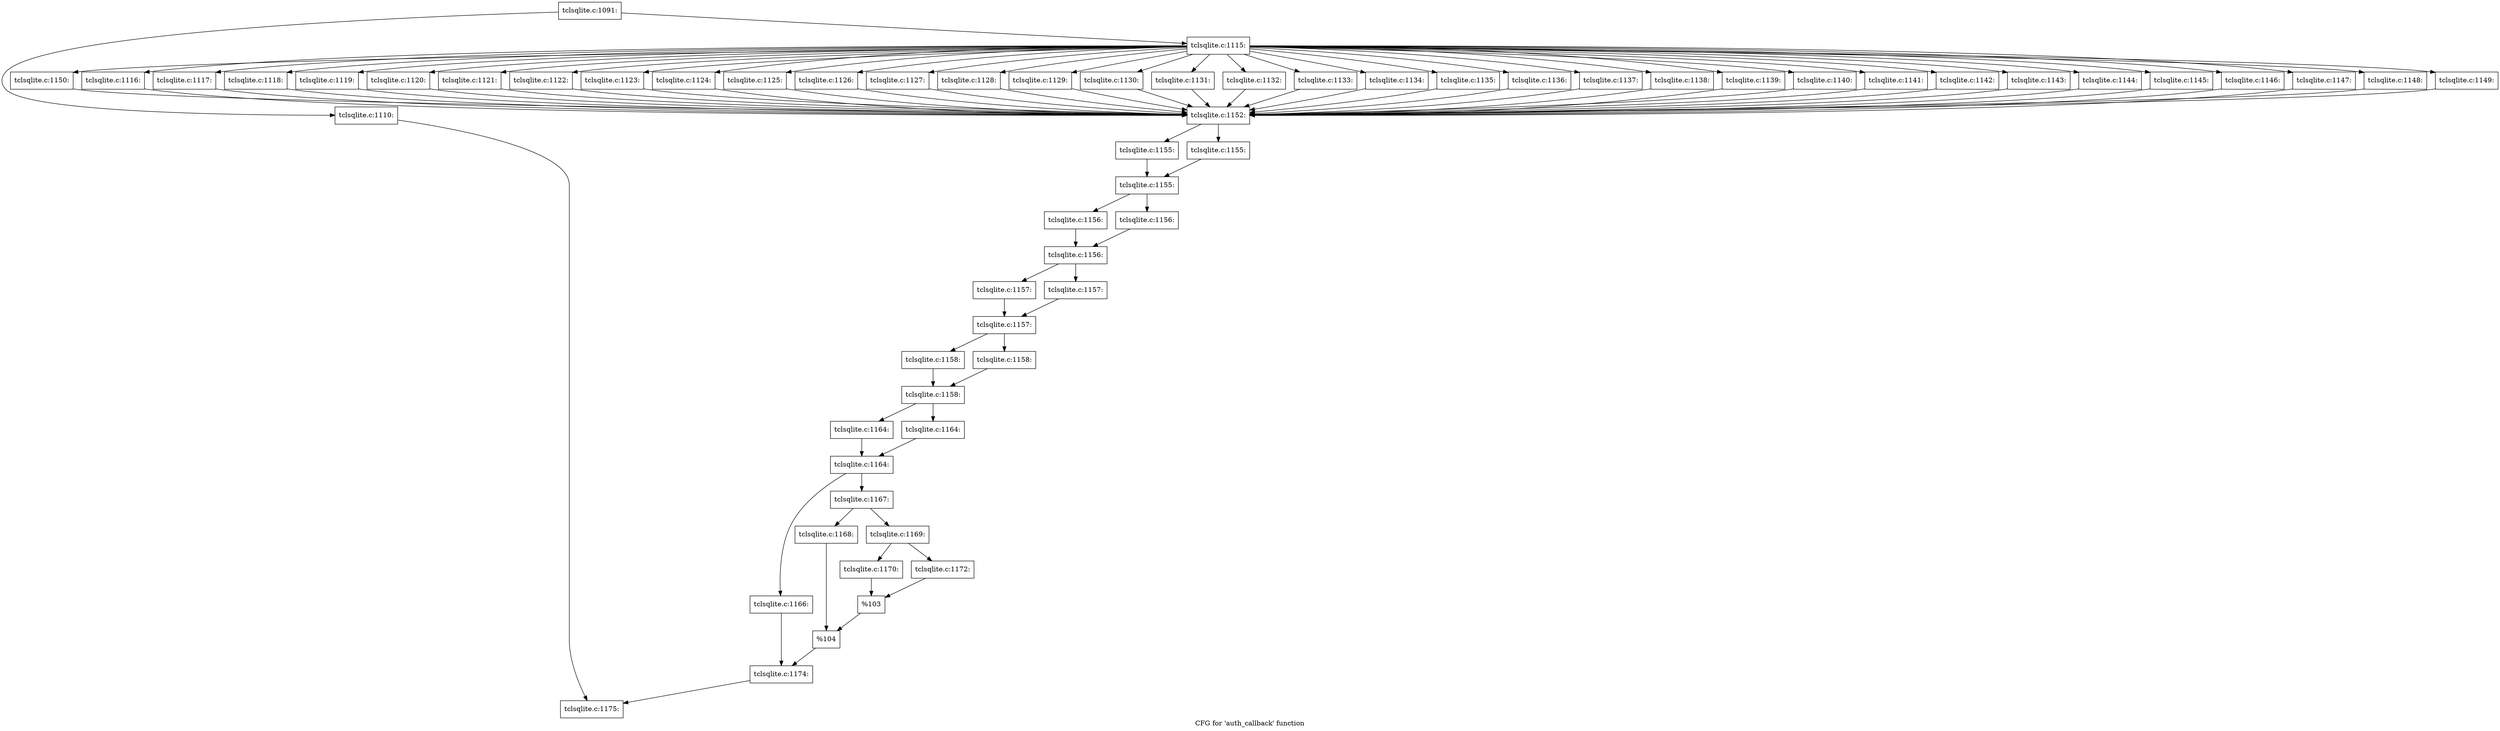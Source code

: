 digraph "CFG for 'auth_callback' function" {
	label="CFG for 'auth_callback' function";

	Node0x55a73590c000 [shape=record,label="{tclsqlite.c:1091:}"];
	Node0x55a73590c000 -> Node0x55a735960330;
	Node0x55a73590c000 -> Node0x55a735960380;
	Node0x55a735960330 [shape=record,label="{tclsqlite.c:1110:}"];
	Node0x55a735960330 -> Node0x55a73598c2c0;
	Node0x55a735960380 [shape=record,label="{tclsqlite.c:1115:}"];
	Node0x55a735960380 -> Node0x55a735961aa0;
	Node0x55a735960380 -> Node0x55a735961e80;
	Node0x55a735960380 -> Node0x55a735962230;
	Node0x55a735960380 -> Node0x55a735a29be0;
	Node0x55a735960380 -> Node0x55a735a29f90;
	Node0x55a735960380 -> Node0x55a735a2a350;
	Node0x55a735960380 -> Node0x55a735a2a710;
	Node0x55a735960380 -> Node0x55a735a2aad0;
	Node0x55a735960380 -> Node0x55a73594ab10;
	Node0x55a735960380 -> Node0x55a73594aec0;
	Node0x55a735960380 -> Node0x55a735a2be10;
	Node0x55a735960380 -> Node0x55a735a2c1c0;
	Node0x55a735960380 -> Node0x55a735a2cdc0;
	Node0x55a735960380 -> Node0x55a735a2d170;
	Node0x55a735960380 -> Node0x55a735a2d520;
	Node0x55a735960380 -> Node0x55a73594b960;
	Node0x55a735960380 -> Node0x55a73594bd20;
	Node0x55a735960380 -> Node0x55a73594c0d0;
	Node0x55a735960380 -> Node0x55a73594c480;
	Node0x55a735960380 -> Node0x55a73594c830;
	Node0x55a735960380 -> Node0x55a73594cbe0;
	Node0x55a735960380 -> Node0x55a73594cf90;
	Node0x55a735960380 -> Node0x55a73594d2d0;
	Node0x55a735960380 -> Node0x55a735a31260;
	Node0x55a735960380 -> Node0x55a735a31610;
	Node0x55a735960380 -> Node0x55a735a319c0;
	Node0x55a735960380 -> Node0x55a735a31d70;
	Node0x55a735960380 -> Node0x55a735a32120;
	Node0x55a735960380 -> Node0x55a735a324d0;
	Node0x55a735960380 -> Node0x55a735a32880;
	Node0x55a735960380 -> Node0x55a735a32c30;
	Node0x55a735960380 -> Node0x55a735a32fe0;
	Node0x55a735960380 -> Node0x55a735a33390;
	Node0x55a735960380 -> Node0x55a735a33740;
	Node0x55a735960380 -> Node0x55a735a2c570;
	Node0x55a735961e80 [shape=record,label="{tclsqlite.c:1116:}"];
	Node0x55a735961e80 -> Node0x55a7359619b0;
	Node0x55a735962230 [shape=record,label="{tclsqlite.c:1117:}"];
	Node0x55a735962230 -> Node0x55a7359619b0;
	Node0x55a735a29be0 [shape=record,label="{tclsqlite.c:1118:}"];
	Node0x55a735a29be0 -> Node0x55a7359619b0;
	Node0x55a735a29f90 [shape=record,label="{tclsqlite.c:1119:}"];
	Node0x55a735a29f90 -> Node0x55a7359619b0;
	Node0x55a735a2a350 [shape=record,label="{tclsqlite.c:1120:}"];
	Node0x55a735a2a350 -> Node0x55a7359619b0;
	Node0x55a735a2a710 [shape=record,label="{tclsqlite.c:1121:}"];
	Node0x55a735a2a710 -> Node0x55a7359619b0;
	Node0x55a735a2aad0 [shape=record,label="{tclsqlite.c:1122:}"];
	Node0x55a735a2aad0 -> Node0x55a7359619b0;
	Node0x55a73594ab10 [shape=record,label="{tclsqlite.c:1123:}"];
	Node0x55a73594ab10 -> Node0x55a7359619b0;
	Node0x55a73594aec0 [shape=record,label="{tclsqlite.c:1124:}"];
	Node0x55a73594aec0 -> Node0x55a7359619b0;
	Node0x55a735a2be10 [shape=record,label="{tclsqlite.c:1125:}"];
	Node0x55a735a2be10 -> Node0x55a7359619b0;
	Node0x55a735a2c1c0 [shape=record,label="{tclsqlite.c:1126:}"];
	Node0x55a735a2c1c0 -> Node0x55a7359619b0;
	Node0x55a735a2cdc0 [shape=record,label="{tclsqlite.c:1127:}"];
	Node0x55a735a2cdc0 -> Node0x55a7359619b0;
	Node0x55a735a2d170 [shape=record,label="{tclsqlite.c:1128:}"];
	Node0x55a735a2d170 -> Node0x55a7359619b0;
	Node0x55a735a2d520 [shape=record,label="{tclsqlite.c:1129:}"];
	Node0x55a735a2d520 -> Node0x55a7359619b0;
	Node0x55a73594b960 [shape=record,label="{tclsqlite.c:1130:}"];
	Node0x55a73594b960 -> Node0x55a7359619b0;
	Node0x55a73594bd20 [shape=record,label="{tclsqlite.c:1131:}"];
	Node0x55a73594bd20 -> Node0x55a7359619b0;
	Node0x55a73594c0d0 [shape=record,label="{tclsqlite.c:1132:}"];
	Node0x55a73594c0d0 -> Node0x55a7359619b0;
	Node0x55a73594c480 [shape=record,label="{tclsqlite.c:1133:}"];
	Node0x55a73594c480 -> Node0x55a7359619b0;
	Node0x55a73594c830 [shape=record,label="{tclsqlite.c:1134:}"];
	Node0x55a73594c830 -> Node0x55a7359619b0;
	Node0x55a73594cbe0 [shape=record,label="{tclsqlite.c:1135:}"];
	Node0x55a73594cbe0 -> Node0x55a7359619b0;
	Node0x55a73594cf90 [shape=record,label="{tclsqlite.c:1136:}"];
	Node0x55a73594cf90 -> Node0x55a7359619b0;
	Node0x55a73594d2d0 [shape=record,label="{tclsqlite.c:1137:}"];
	Node0x55a73594d2d0 -> Node0x55a7359619b0;
	Node0x55a735a31260 [shape=record,label="{tclsqlite.c:1138:}"];
	Node0x55a735a31260 -> Node0x55a7359619b0;
	Node0x55a735a31610 [shape=record,label="{tclsqlite.c:1139:}"];
	Node0x55a735a31610 -> Node0x55a7359619b0;
	Node0x55a735a319c0 [shape=record,label="{tclsqlite.c:1140:}"];
	Node0x55a735a319c0 -> Node0x55a7359619b0;
	Node0x55a735a31d70 [shape=record,label="{tclsqlite.c:1141:}"];
	Node0x55a735a31d70 -> Node0x55a7359619b0;
	Node0x55a735a32120 [shape=record,label="{tclsqlite.c:1142:}"];
	Node0x55a735a32120 -> Node0x55a7359619b0;
	Node0x55a735a324d0 [shape=record,label="{tclsqlite.c:1143:}"];
	Node0x55a735a324d0 -> Node0x55a7359619b0;
	Node0x55a735a32880 [shape=record,label="{tclsqlite.c:1144:}"];
	Node0x55a735a32880 -> Node0x55a7359619b0;
	Node0x55a735a32c30 [shape=record,label="{tclsqlite.c:1145:}"];
	Node0x55a735a32c30 -> Node0x55a7359619b0;
	Node0x55a735a32fe0 [shape=record,label="{tclsqlite.c:1146:}"];
	Node0x55a735a32fe0 -> Node0x55a7359619b0;
	Node0x55a735a33390 [shape=record,label="{tclsqlite.c:1147:}"];
	Node0x55a735a33390 -> Node0x55a7359619b0;
	Node0x55a735a33740 [shape=record,label="{tclsqlite.c:1148:}"];
	Node0x55a735a33740 -> Node0x55a7359619b0;
	Node0x55a735a2c570 [shape=record,label="{tclsqlite.c:1149:}"];
	Node0x55a735a2c570 -> Node0x55a7359619b0;
	Node0x55a735961aa0 [shape=record,label="{tclsqlite.c:1150:}"];
	Node0x55a735961aa0 -> Node0x55a7359619b0;
	Node0x55a7359619b0 [shape=record,label="{tclsqlite.c:1152:}"];
	Node0x55a7359619b0 -> Node0x55a735a36170;
	Node0x55a7359619b0 -> Node0x55a735a361c0;
	Node0x55a735a36170 [shape=record,label="{tclsqlite.c:1155:}"];
	Node0x55a735a36170 -> Node0x55a735a36210;
	Node0x55a735a361c0 [shape=record,label="{tclsqlite.c:1155:}"];
	Node0x55a735a361c0 -> Node0x55a735a36210;
	Node0x55a735a36210 [shape=record,label="{tclsqlite.c:1155:}"];
	Node0x55a735a36210 -> Node0x55a735a36990;
	Node0x55a735a36210 -> Node0x55a735a369e0;
	Node0x55a735a36990 [shape=record,label="{tclsqlite.c:1156:}"];
	Node0x55a735a36990 -> Node0x55a735a36a30;
	Node0x55a735a369e0 [shape=record,label="{tclsqlite.c:1156:}"];
	Node0x55a735a369e0 -> Node0x55a735a36a30;
	Node0x55a735a36a30 [shape=record,label="{tclsqlite.c:1156:}"];
	Node0x55a735a36a30 -> Node0x55a735a371b0;
	Node0x55a735a36a30 -> Node0x55a735a37200;
	Node0x55a735a371b0 [shape=record,label="{tclsqlite.c:1157:}"];
	Node0x55a735a371b0 -> Node0x55a735a37250;
	Node0x55a735a37200 [shape=record,label="{tclsqlite.c:1157:}"];
	Node0x55a735a37200 -> Node0x55a735a37250;
	Node0x55a735a37250 [shape=record,label="{tclsqlite.c:1157:}"];
	Node0x55a735a37250 -> Node0x55a735a379d0;
	Node0x55a735a37250 -> Node0x55a735a37a20;
	Node0x55a735a379d0 [shape=record,label="{tclsqlite.c:1158:}"];
	Node0x55a735a379d0 -> Node0x55a735a37a70;
	Node0x55a735a37a20 [shape=record,label="{tclsqlite.c:1158:}"];
	Node0x55a735a37a20 -> Node0x55a735a37a70;
	Node0x55a735a37a70 [shape=record,label="{tclsqlite.c:1158:}"];
	Node0x55a735a37a70 -> Node0x55a735a38a00;
	Node0x55a735a37a70 -> Node0x55a735a38a50;
	Node0x55a735a38a00 [shape=record,label="{tclsqlite.c:1164:}"];
	Node0x55a735a38a00 -> Node0x55a735a38aa0;
	Node0x55a735a38a50 [shape=record,label="{tclsqlite.c:1164:}"];
	Node0x55a735a38a50 -> Node0x55a735a38aa0;
	Node0x55a735a38aa0 [shape=record,label="{tclsqlite.c:1164:}"];
	Node0x55a735a38aa0 -> Node0x55a735a395d0;
	Node0x55a735a38aa0 -> Node0x55a735a39670;
	Node0x55a735a395d0 [shape=record,label="{tclsqlite.c:1166:}"];
	Node0x55a735a395d0 -> Node0x55a735a39620;
	Node0x55a735a39670 [shape=record,label="{tclsqlite.c:1167:}"];
	Node0x55a735a39670 -> Node0x55a735a39ec0;
	Node0x55a735a39670 -> Node0x55a735a39f60;
	Node0x55a735a39ec0 [shape=record,label="{tclsqlite.c:1168:}"];
	Node0x55a735a39ec0 -> Node0x55a735a39f10;
	Node0x55a735a39f60 [shape=record,label="{tclsqlite.c:1169:}"];
	Node0x55a735a39f60 -> Node0x55a735a3a610;
	Node0x55a735a39f60 -> Node0x55a735a3a6b0;
	Node0x55a735a3a610 [shape=record,label="{tclsqlite.c:1170:}"];
	Node0x55a735a3a610 -> Node0x55a735a3a660;
	Node0x55a735a3a6b0 [shape=record,label="{tclsqlite.c:1172:}"];
	Node0x55a735a3a6b0 -> Node0x55a735a3a660;
	Node0x55a735a3a660 [shape=record,label="{%103}"];
	Node0x55a735a3a660 -> Node0x55a735a39f10;
	Node0x55a735a39f10 [shape=record,label="{%104}"];
	Node0x55a735a39f10 -> Node0x55a735a39620;
	Node0x55a735a39620 [shape=record,label="{tclsqlite.c:1174:}"];
	Node0x55a735a39620 -> Node0x55a73598c2c0;
	Node0x55a73598c2c0 [shape=record,label="{tclsqlite.c:1175:}"];
}

